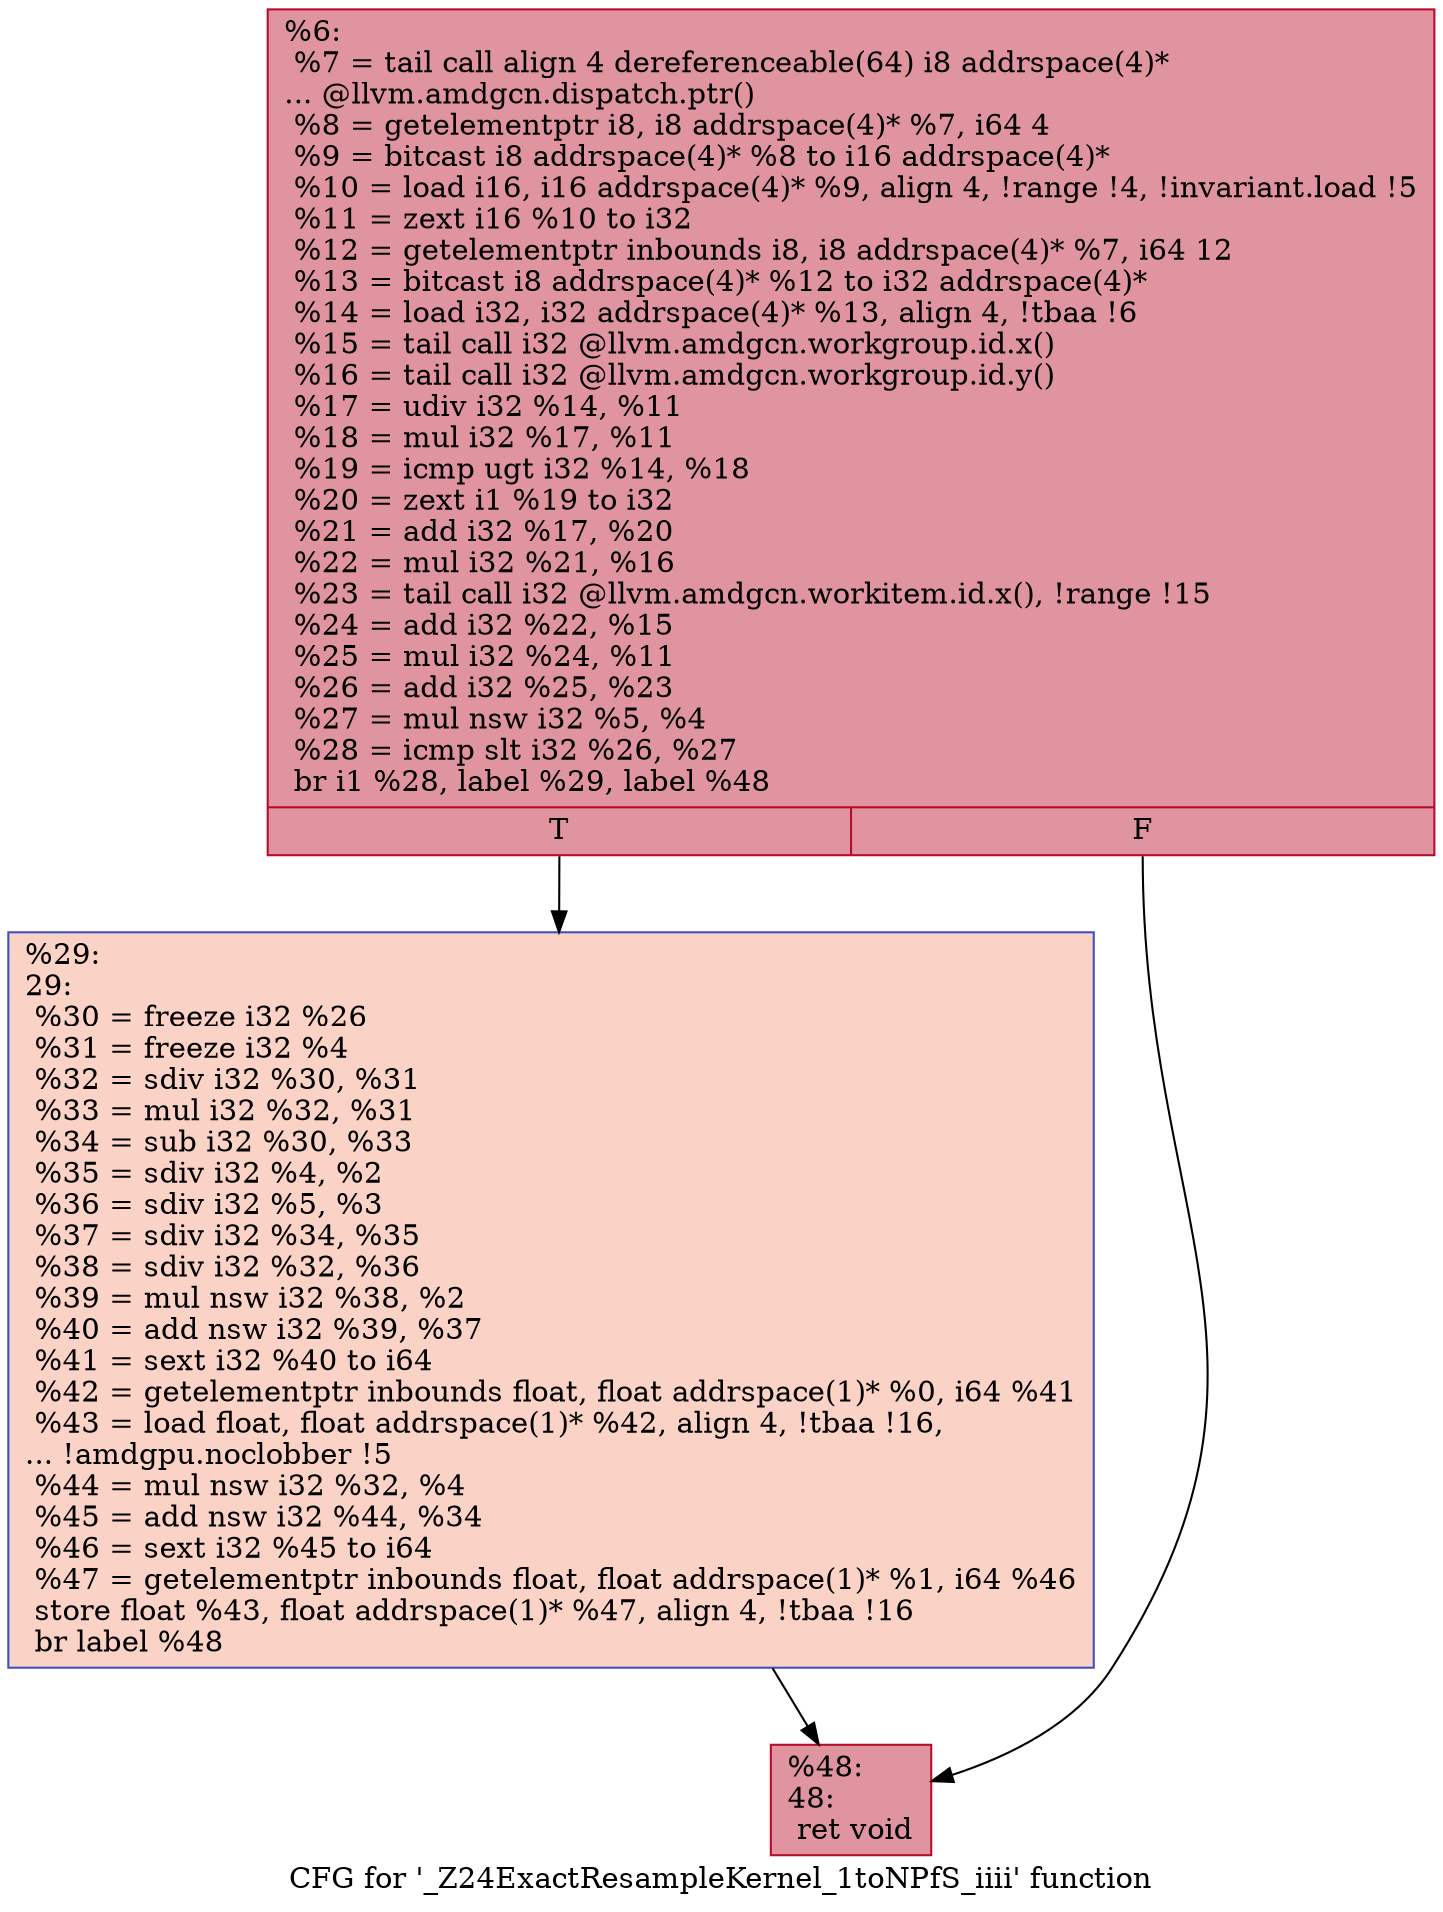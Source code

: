 digraph "CFG for '_Z24ExactResampleKernel_1toNPfS_iiii' function" {
	label="CFG for '_Z24ExactResampleKernel_1toNPfS_iiii' function";

	Node0x60fd670 [shape=record,color="#b70d28ff", style=filled, fillcolor="#b70d2870",label="{%6:\l  %7 = tail call align 4 dereferenceable(64) i8 addrspace(4)*\l... @llvm.amdgcn.dispatch.ptr()\l  %8 = getelementptr i8, i8 addrspace(4)* %7, i64 4\l  %9 = bitcast i8 addrspace(4)* %8 to i16 addrspace(4)*\l  %10 = load i16, i16 addrspace(4)* %9, align 4, !range !4, !invariant.load !5\l  %11 = zext i16 %10 to i32\l  %12 = getelementptr inbounds i8, i8 addrspace(4)* %7, i64 12\l  %13 = bitcast i8 addrspace(4)* %12 to i32 addrspace(4)*\l  %14 = load i32, i32 addrspace(4)* %13, align 4, !tbaa !6\l  %15 = tail call i32 @llvm.amdgcn.workgroup.id.x()\l  %16 = tail call i32 @llvm.amdgcn.workgroup.id.y()\l  %17 = udiv i32 %14, %11\l  %18 = mul i32 %17, %11\l  %19 = icmp ugt i32 %14, %18\l  %20 = zext i1 %19 to i32\l  %21 = add i32 %17, %20\l  %22 = mul i32 %21, %16\l  %23 = tail call i32 @llvm.amdgcn.workitem.id.x(), !range !15\l  %24 = add i32 %22, %15\l  %25 = mul i32 %24, %11\l  %26 = add i32 %25, %23\l  %27 = mul nsw i32 %5, %4\l  %28 = icmp slt i32 %26, %27\l  br i1 %28, label %29, label %48\l|{<s0>T|<s1>F}}"];
	Node0x60fd670:s0 -> Node0x60fff50;
	Node0x60fd670:s1 -> Node0x60fffe0;
	Node0x60fff50 [shape=record,color="#3d50c3ff", style=filled, fillcolor="#f59c7d70",label="{%29:\l29:                                               \l  %30 = freeze i32 %26\l  %31 = freeze i32 %4\l  %32 = sdiv i32 %30, %31\l  %33 = mul i32 %32, %31\l  %34 = sub i32 %30, %33\l  %35 = sdiv i32 %4, %2\l  %36 = sdiv i32 %5, %3\l  %37 = sdiv i32 %34, %35\l  %38 = sdiv i32 %32, %36\l  %39 = mul nsw i32 %38, %2\l  %40 = add nsw i32 %39, %37\l  %41 = sext i32 %40 to i64\l  %42 = getelementptr inbounds float, float addrspace(1)* %0, i64 %41\l  %43 = load float, float addrspace(1)* %42, align 4, !tbaa !16,\l... !amdgpu.noclobber !5\l  %44 = mul nsw i32 %32, %4\l  %45 = add nsw i32 %44, %34\l  %46 = sext i32 %45 to i64\l  %47 = getelementptr inbounds float, float addrspace(1)* %1, i64 %46\l  store float %43, float addrspace(1)* %47, align 4, !tbaa !16\l  br label %48\l}"];
	Node0x60fff50 -> Node0x60fffe0;
	Node0x60fffe0 [shape=record,color="#b70d28ff", style=filled, fillcolor="#b70d2870",label="{%48:\l48:                                               \l  ret void\l}"];
}
